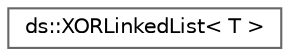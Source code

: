 digraph "Graphical Class Hierarchy"
{
 // INTERACTIVE_SVG=YES
 // LATEX_PDF_SIZE
  bgcolor="transparent";
  edge [fontname=Helvetica,fontsize=10,labelfontname=Helvetica,labelfontsize=10];
  node [fontname=Helvetica,fontsize=10,shape=box,height=0.2,width=0.4];
  rankdir="LR";
  Node0 [id="Node000000",label="ds::XORLinkedList\< T \>",height=0.2,width=0.4,color="grey40", fillcolor="white", style="filled",URL="$classds_1_1_x_o_r_linked_list.html",tooltip=" "];
}
